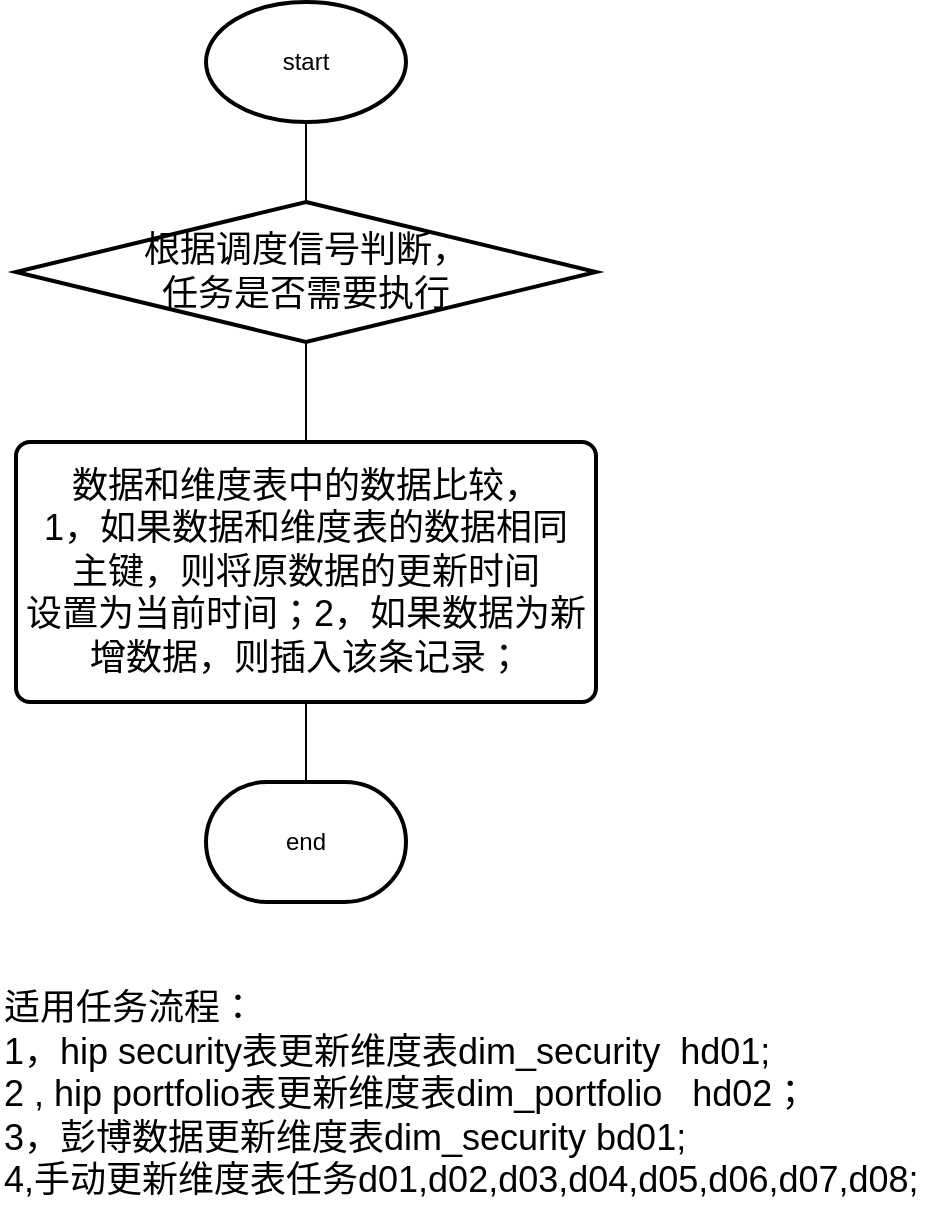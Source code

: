 <mxfile version="10.7.7" type="github"><diagram id="lvoXWCANbfDqSxfnimf8" name="Page-1"><mxGraphModel dx="1394" dy="1884" grid="1" gridSize="10" guides="1" tooltips="1" connect="1" arrows="1" fold="1" page="1" pageScale="1" pageWidth="827" pageHeight="1169" math="0" shadow="0"><root><mxCell id="0"/><mxCell id="1" parent="0"/><mxCell id="b3pnBtURv80zzsu196LH-1" value="start" style="strokeWidth=2;html=1;shape=mxgraph.flowchart.start_1;whiteSpace=wrap;" vertex="1" parent="1"><mxGeometry x="363" y="-270" width="100" height="60" as="geometry"/></mxCell><mxCell id="b3pnBtURv80zzsu196LH-2" value="end" style="strokeWidth=2;html=1;shape=mxgraph.flowchart.terminator;whiteSpace=wrap;" vertex="1" parent="1"><mxGeometry x="363" y="120" width="100" height="60" as="geometry"/></mxCell><mxCell id="b3pnBtURv80zzsu196LH-3" value="数据和维度表中的数据比较，&lt;br&gt;1，如果数据和维度表的数据相同&lt;br&gt;主键，则将原数据的更新时间&lt;br&gt;设置为当前时间；2，如果数据为新增数据，则插入该条记录；&lt;br style=&quot;font-size: 18px&quot;&gt;" style="rounded=1;whiteSpace=wrap;html=1;absoluteArcSize=1;arcSize=14;strokeWidth=2;fontSize=18;" vertex="1" parent="1"><mxGeometry x="268" y="-50" width="290" height="130" as="geometry"/></mxCell><mxCell id="b3pnBtURv80zzsu196LH-4" value="&lt;font style=&quot;font-size: 18px&quot;&gt;&lt;span style=&quot;font-size: 18px&quot;&gt;适用任务流程：&lt;/span&gt;&lt;br&gt;&lt;font style=&quot;font-size: 18px&quot;&gt;1，hip security表更新维度表dim_security&amp;nbsp; hd01;&lt;br&gt;2 , hip portfolio表更新维度表dim_portfolio&amp;nbsp; &amp;nbsp;hd02；&lt;br&gt;&lt;/font&gt;&lt;/font&gt;&lt;font style=&quot;font-size: 18px&quot;&gt;3，彭博数据更新维度表dim_security bd01;&lt;br&gt;4,手动更新维度表任务d01,d02,d03,d04,d05,d06,d07,d08;&lt;/font&gt;&lt;br&gt;" style="text;html=1;resizable=0;points=[];autosize=1;align=left;verticalAlign=top;spacingTop=-4;" vertex="1" parent="1"><mxGeometry x="260" y="220" width="470" height="80" as="geometry"/></mxCell><mxCell id="b3pnBtURv80zzsu196LH-5" value="&lt;font style=&quot;font-size: 18px&quot;&gt;根据调度信号判断，&lt;br&gt;任务是否需要执行&lt;/font&gt;&lt;br&gt;" style="strokeWidth=2;html=1;shape=mxgraph.flowchart.decision;whiteSpace=wrap;" vertex="1" parent="1"><mxGeometry x="268" y="-170" width="290" height="70" as="geometry"/></mxCell><mxCell id="b3pnBtURv80zzsu196LH-6" value="" style="endArrow=none;html=1;entryX=0.5;entryY=1;entryDx=0;entryDy=0;entryPerimeter=0;exitX=0.5;exitY=0;exitDx=0;exitDy=0;exitPerimeter=0;" edge="1" parent="1" source="b3pnBtURv80zzsu196LH-5" target="b3pnBtURv80zzsu196LH-1"><mxGeometry width="50" height="50" relative="1" as="geometry"><mxPoint x="130" y="230" as="sourcePoint"/><mxPoint x="180" y="180" as="targetPoint"/></mxGeometry></mxCell><mxCell id="b3pnBtURv80zzsu196LH-7" value="" style="endArrow=none;html=1;entryX=0.5;entryY=1;entryDx=0;entryDy=0;entryPerimeter=0;exitX=0.5;exitY=0;exitDx=0;exitDy=0;" edge="1" parent="1" source="b3pnBtURv80zzsu196LH-3" target="b3pnBtURv80zzsu196LH-5"><mxGeometry width="50" height="50" relative="1" as="geometry"><mxPoint x="260" y="450" as="sourcePoint"/><mxPoint x="310" y="400" as="targetPoint"/></mxGeometry></mxCell><mxCell id="b3pnBtURv80zzsu196LH-8" value="" style="endArrow=none;html=1;entryX=0.5;entryY=1;entryDx=0;entryDy=0;exitX=0.5;exitY=0;exitDx=0;exitDy=0;exitPerimeter=0;" edge="1" parent="1" source="b3pnBtURv80zzsu196LH-2" target="b3pnBtURv80zzsu196LH-3"><mxGeometry width="50" height="50" relative="1" as="geometry"><mxPoint x="260" y="450" as="sourcePoint"/><mxPoint x="310" y="400" as="targetPoint"/></mxGeometry></mxCell></root></mxGraphModel></diagram></mxfile>
